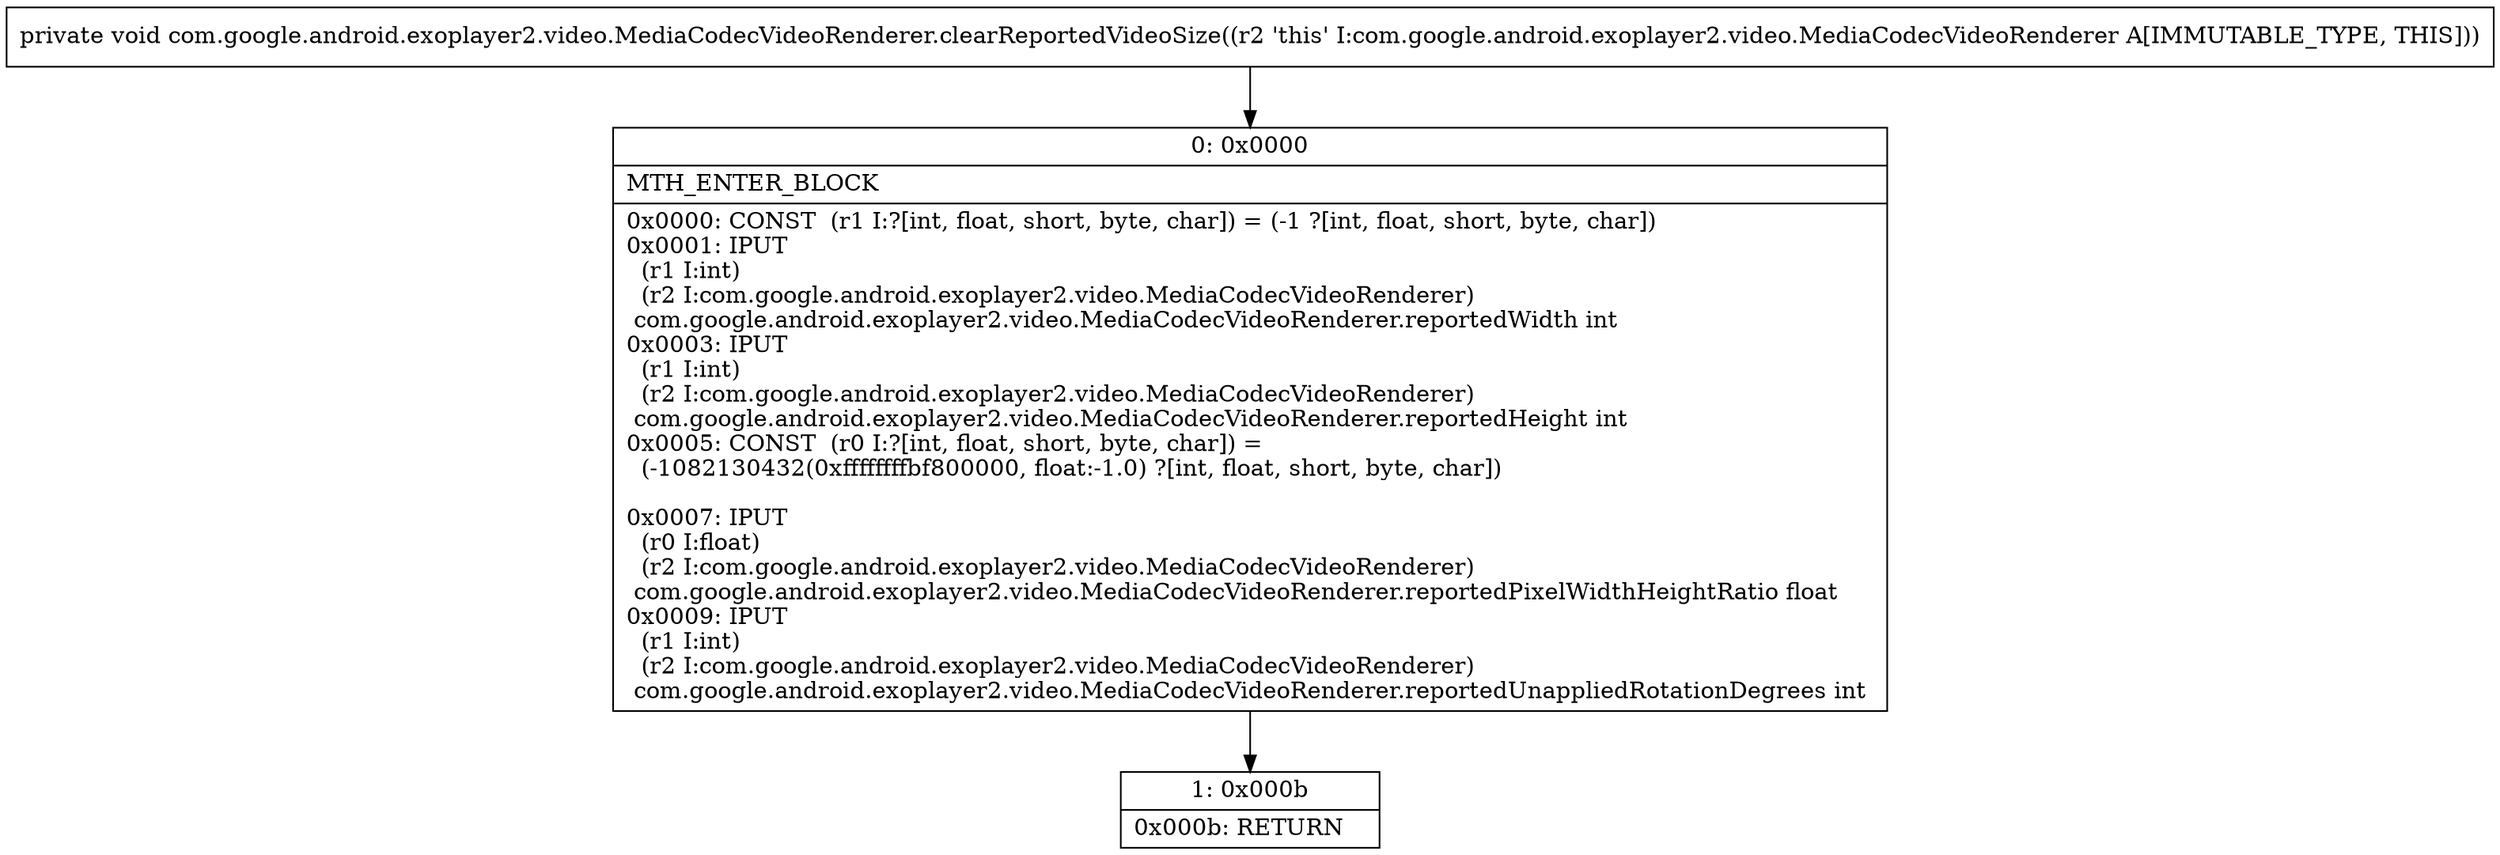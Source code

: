 digraph "CFG forcom.google.android.exoplayer2.video.MediaCodecVideoRenderer.clearReportedVideoSize()V" {
Node_0 [shape=record,label="{0\:\ 0x0000|MTH_ENTER_BLOCK\l|0x0000: CONST  (r1 I:?[int, float, short, byte, char]) = (\-1 ?[int, float, short, byte, char]) \l0x0001: IPUT  \l  (r1 I:int)\l  (r2 I:com.google.android.exoplayer2.video.MediaCodecVideoRenderer)\l com.google.android.exoplayer2.video.MediaCodecVideoRenderer.reportedWidth int \l0x0003: IPUT  \l  (r1 I:int)\l  (r2 I:com.google.android.exoplayer2.video.MediaCodecVideoRenderer)\l com.google.android.exoplayer2.video.MediaCodecVideoRenderer.reportedHeight int \l0x0005: CONST  (r0 I:?[int, float, short, byte, char]) = \l  (\-1082130432(0xffffffffbf800000, float:\-1.0) ?[int, float, short, byte, char])\l \l0x0007: IPUT  \l  (r0 I:float)\l  (r2 I:com.google.android.exoplayer2.video.MediaCodecVideoRenderer)\l com.google.android.exoplayer2.video.MediaCodecVideoRenderer.reportedPixelWidthHeightRatio float \l0x0009: IPUT  \l  (r1 I:int)\l  (r2 I:com.google.android.exoplayer2.video.MediaCodecVideoRenderer)\l com.google.android.exoplayer2.video.MediaCodecVideoRenderer.reportedUnappliedRotationDegrees int \l}"];
Node_1 [shape=record,label="{1\:\ 0x000b|0x000b: RETURN   \l}"];
MethodNode[shape=record,label="{private void com.google.android.exoplayer2.video.MediaCodecVideoRenderer.clearReportedVideoSize((r2 'this' I:com.google.android.exoplayer2.video.MediaCodecVideoRenderer A[IMMUTABLE_TYPE, THIS])) }"];
MethodNode -> Node_0;
Node_0 -> Node_1;
}

